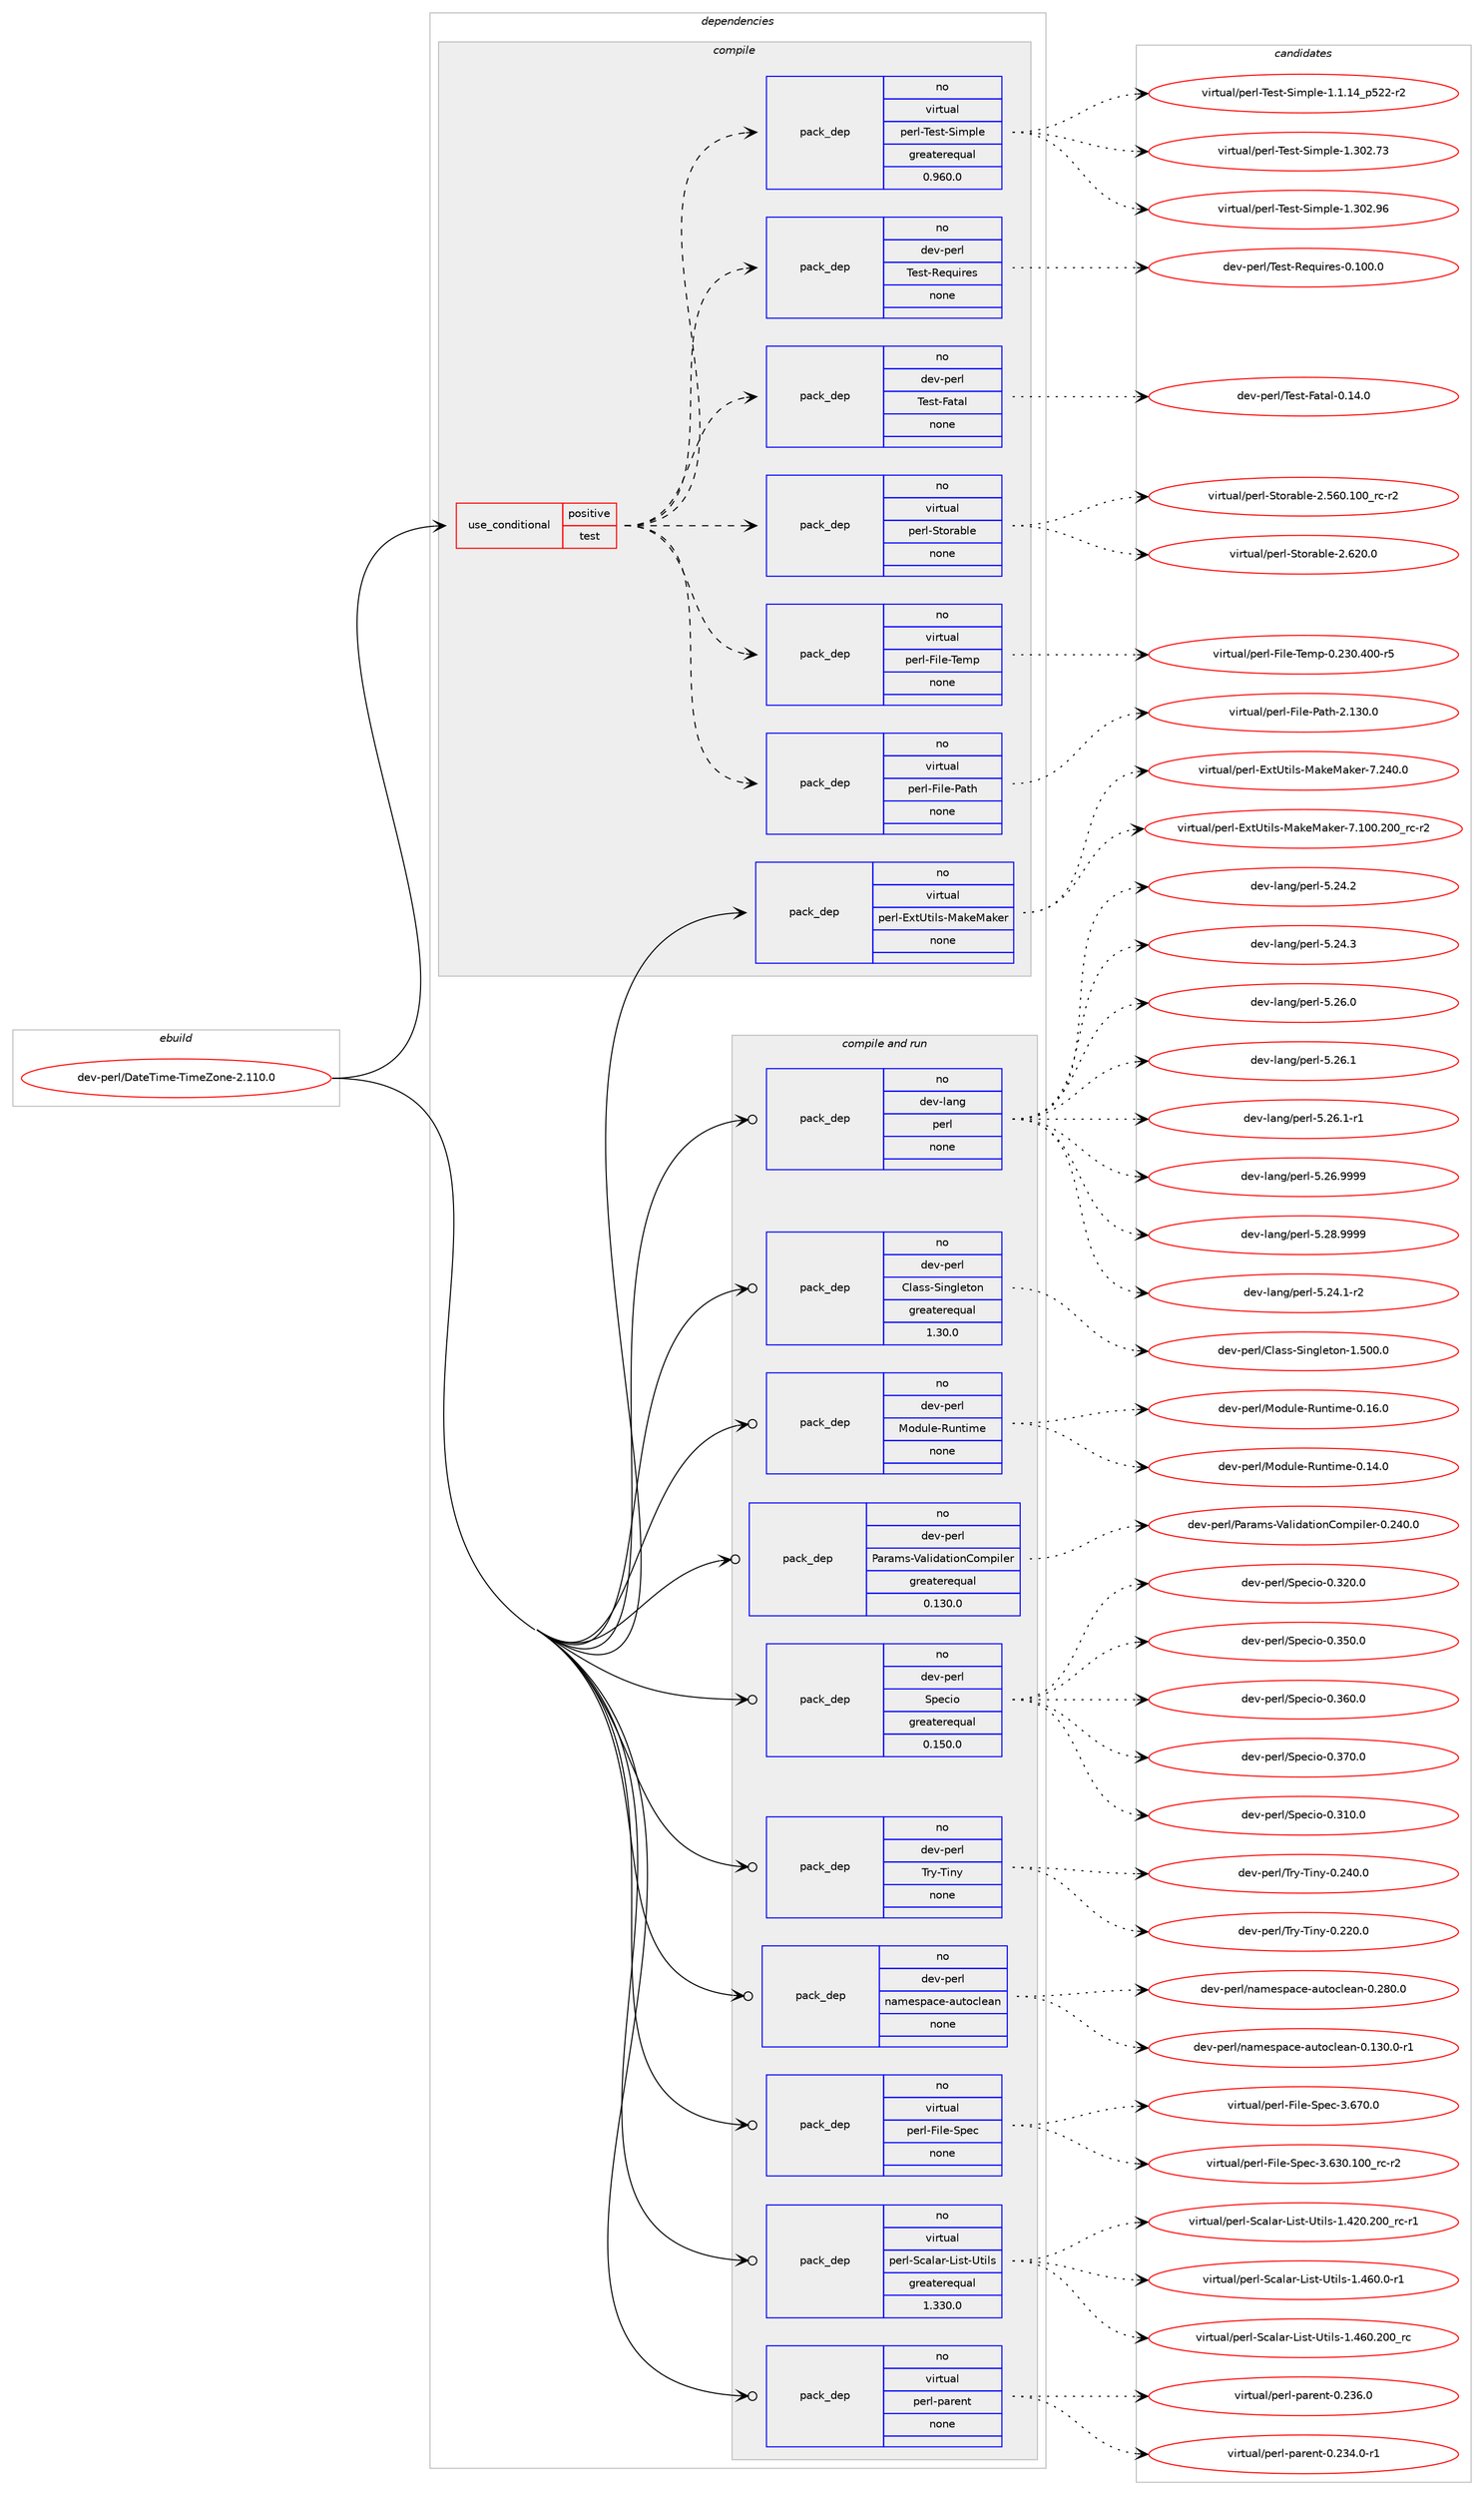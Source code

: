 digraph prolog {

# *************
# Graph options
# *************

newrank=true;
concentrate=true;
compound=true;
graph [rankdir=LR,fontname=Helvetica,fontsize=10,ranksep=1.5];#, ranksep=2.5, nodesep=0.2];
edge  [arrowhead=vee];
node  [fontname=Helvetica,fontsize=10];

# **********
# The ebuild
# **********

subgraph cluster_leftcol {
color=gray;
rank=same;
label=<<i>ebuild</i>>;
id [label="dev-perl/DateTime-TimeZone-2.110.0", color=red, width=4, href="../dev-perl/DateTime-TimeZone-2.110.0.svg"];
}

# ****************
# The dependencies
# ****************

subgraph cluster_midcol {
color=gray;
label=<<i>dependencies</i>>;
subgraph cluster_compile {
fillcolor="#eeeeee";
style=filled;
label=<<i>compile</i>>;
subgraph cond27060 {
dependency128438 [label=<<TABLE BORDER="0" CELLBORDER="1" CELLSPACING="0" CELLPADDING="4"><TR><TD ROWSPAN="3" CELLPADDING="10">use_conditional</TD></TR><TR><TD>positive</TD></TR><TR><TD>test</TD></TR></TABLE>>, shape=none, color=red];
subgraph pack97710 {
dependency128439 [label=<<TABLE BORDER="0" CELLBORDER="1" CELLSPACING="0" CELLPADDING="4" WIDTH="220"><TR><TD ROWSPAN="6" CELLPADDING="30">pack_dep</TD></TR><TR><TD WIDTH="110">no</TD></TR><TR><TD>virtual</TD></TR><TR><TD>perl-File-Path</TD></TR><TR><TD>none</TD></TR><TR><TD></TD></TR></TABLE>>, shape=none, color=blue];
}
dependency128438:e -> dependency128439:w [weight=20,style="dashed",arrowhead="vee"];
subgraph pack97711 {
dependency128440 [label=<<TABLE BORDER="0" CELLBORDER="1" CELLSPACING="0" CELLPADDING="4" WIDTH="220"><TR><TD ROWSPAN="6" CELLPADDING="30">pack_dep</TD></TR><TR><TD WIDTH="110">no</TD></TR><TR><TD>virtual</TD></TR><TR><TD>perl-File-Temp</TD></TR><TR><TD>none</TD></TR><TR><TD></TD></TR></TABLE>>, shape=none, color=blue];
}
dependency128438:e -> dependency128440:w [weight=20,style="dashed",arrowhead="vee"];
subgraph pack97712 {
dependency128441 [label=<<TABLE BORDER="0" CELLBORDER="1" CELLSPACING="0" CELLPADDING="4" WIDTH="220"><TR><TD ROWSPAN="6" CELLPADDING="30">pack_dep</TD></TR><TR><TD WIDTH="110">no</TD></TR><TR><TD>virtual</TD></TR><TR><TD>perl-Storable</TD></TR><TR><TD>none</TD></TR><TR><TD></TD></TR></TABLE>>, shape=none, color=blue];
}
dependency128438:e -> dependency128441:w [weight=20,style="dashed",arrowhead="vee"];
subgraph pack97713 {
dependency128442 [label=<<TABLE BORDER="0" CELLBORDER="1" CELLSPACING="0" CELLPADDING="4" WIDTH="220"><TR><TD ROWSPAN="6" CELLPADDING="30">pack_dep</TD></TR><TR><TD WIDTH="110">no</TD></TR><TR><TD>dev-perl</TD></TR><TR><TD>Test-Fatal</TD></TR><TR><TD>none</TD></TR><TR><TD></TD></TR></TABLE>>, shape=none, color=blue];
}
dependency128438:e -> dependency128442:w [weight=20,style="dashed",arrowhead="vee"];
subgraph pack97714 {
dependency128443 [label=<<TABLE BORDER="0" CELLBORDER="1" CELLSPACING="0" CELLPADDING="4" WIDTH="220"><TR><TD ROWSPAN="6" CELLPADDING="30">pack_dep</TD></TR><TR><TD WIDTH="110">no</TD></TR><TR><TD>dev-perl</TD></TR><TR><TD>Test-Requires</TD></TR><TR><TD>none</TD></TR><TR><TD></TD></TR></TABLE>>, shape=none, color=blue];
}
dependency128438:e -> dependency128443:w [weight=20,style="dashed",arrowhead="vee"];
subgraph pack97715 {
dependency128444 [label=<<TABLE BORDER="0" CELLBORDER="1" CELLSPACING="0" CELLPADDING="4" WIDTH="220"><TR><TD ROWSPAN="6" CELLPADDING="30">pack_dep</TD></TR><TR><TD WIDTH="110">no</TD></TR><TR><TD>virtual</TD></TR><TR><TD>perl-Test-Simple</TD></TR><TR><TD>greaterequal</TD></TR><TR><TD>0.960.0</TD></TR></TABLE>>, shape=none, color=blue];
}
dependency128438:e -> dependency128444:w [weight=20,style="dashed",arrowhead="vee"];
}
id:e -> dependency128438:w [weight=20,style="solid",arrowhead="vee"];
subgraph pack97716 {
dependency128445 [label=<<TABLE BORDER="0" CELLBORDER="1" CELLSPACING="0" CELLPADDING="4" WIDTH="220"><TR><TD ROWSPAN="6" CELLPADDING="30">pack_dep</TD></TR><TR><TD WIDTH="110">no</TD></TR><TR><TD>virtual</TD></TR><TR><TD>perl-ExtUtils-MakeMaker</TD></TR><TR><TD>none</TD></TR><TR><TD></TD></TR></TABLE>>, shape=none, color=blue];
}
id:e -> dependency128445:w [weight=20,style="solid",arrowhead="vee"];
}
subgraph cluster_compileandrun {
fillcolor="#eeeeee";
style=filled;
label=<<i>compile and run</i>>;
subgraph pack97717 {
dependency128446 [label=<<TABLE BORDER="0" CELLBORDER="1" CELLSPACING="0" CELLPADDING="4" WIDTH="220"><TR><TD ROWSPAN="6" CELLPADDING="30">pack_dep</TD></TR><TR><TD WIDTH="110">no</TD></TR><TR><TD>dev-lang</TD></TR><TR><TD>perl</TD></TR><TR><TD>none</TD></TR><TR><TD></TD></TR></TABLE>>, shape=none, color=blue];
}
id:e -> dependency128446:w [weight=20,style="solid",arrowhead="odotvee"];
subgraph pack97718 {
dependency128447 [label=<<TABLE BORDER="0" CELLBORDER="1" CELLSPACING="0" CELLPADDING="4" WIDTH="220"><TR><TD ROWSPAN="6" CELLPADDING="30">pack_dep</TD></TR><TR><TD WIDTH="110">no</TD></TR><TR><TD>dev-perl</TD></TR><TR><TD>Class-Singleton</TD></TR><TR><TD>greaterequal</TD></TR><TR><TD>1.30.0</TD></TR></TABLE>>, shape=none, color=blue];
}
id:e -> dependency128447:w [weight=20,style="solid",arrowhead="odotvee"];
subgraph pack97719 {
dependency128448 [label=<<TABLE BORDER="0" CELLBORDER="1" CELLSPACING="0" CELLPADDING="4" WIDTH="220"><TR><TD ROWSPAN="6" CELLPADDING="30">pack_dep</TD></TR><TR><TD WIDTH="110">no</TD></TR><TR><TD>dev-perl</TD></TR><TR><TD>Module-Runtime</TD></TR><TR><TD>none</TD></TR><TR><TD></TD></TR></TABLE>>, shape=none, color=blue];
}
id:e -> dependency128448:w [weight=20,style="solid",arrowhead="odotvee"];
subgraph pack97720 {
dependency128449 [label=<<TABLE BORDER="0" CELLBORDER="1" CELLSPACING="0" CELLPADDING="4" WIDTH="220"><TR><TD ROWSPAN="6" CELLPADDING="30">pack_dep</TD></TR><TR><TD WIDTH="110">no</TD></TR><TR><TD>dev-perl</TD></TR><TR><TD>Params-ValidationCompiler</TD></TR><TR><TD>greaterequal</TD></TR><TR><TD>0.130.0</TD></TR></TABLE>>, shape=none, color=blue];
}
id:e -> dependency128449:w [weight=20,style="solid",arrowhead="odotvee"];
subgraph pack97721 {
dependency128450 [label=<<TABLE BORDER="0" CELLBORDER="1" CELLSPACING="0" CELLPADDING="4" WIDTH="220"><TR><TD ROWSPAN="6" CELLPADDING="30">pack_dep</TD></TR><TR><TD WIDTH="110">no</TD></TR><TR><TD>dev-perl</TD></TR><TR><TD>Specio</TD></TR><TR><TD>greaterequal</TD></TR><TR><TD>0.150.0</TD></TR></TABLE>>, shape=none, color=blue];
}
id:e -> dependency128450:w [weight=20,style="solid",arrowhead="odotvee"];
subgraph pack97722 {
dependency128451 [label=<<TABLE BORDER="0" CELLBORDER="1" CELLSPACING="0" CELLPADDING="4" WIDTH="220"><TR><TD ROWSPAN="6" CELLPADDING="30">pack_dep</TD></TR><TR><TD WIDTH="110">no</TD></TR><TR><TD>dev-perl</TD></TR><TR><TD>Try-Tiny</TD></TR><TR><TD>none</TD></TR><TR><TD></TD></TR></TABLE>>, shape=none, color=blue];
}
id:e -> dependency128451:w [weight=20,style="solid",arrowhead="odotvee"];
subgraph pack97723 {
dependency128452 [label=<<TABLE BORDER="0" CELLBORDER="1" CELLSPACING="0" CELLPADDING="4" WIDTH="220"><TR><TD ROWSPAN="6" CELLPADDING="30">pack_dep</TD></TR><TR><TD WIDTH="110">no</TD></TR><TR><TD>dev-perl</TD></TR><TR><TD>namespace-autoclean</TD></TR><TR><TD>none</TD></TR><TR><TD></TD></TR></TABLE>>, shape=none, color=blue];
}
id:e -> dependency128452:w [weight=20,style="solid",arrowhead="odotvee"];
subgraph pack97724 {
dependency128453 [label=<<TABLE BORDER="0" CELLBORDER="1" CELLSPACING="0" CELLPADDING="4" WIDTH="220"><TR><TD ROWSPAN="6" CELLPADDING="30">pack_dep</TD></TR><TR><TD WIDTH="110">no</TD></TR><TR><TD>virtual</TD></TR><TR><TD>perl-File-Spec</TD></TR><TR><TD>none</TD></TR><TR><TD></TD></TR></TABLE>>, shape=none, color=blue];
}
id:e -> dependency128453:w [weight=20,style="solid",arrowhead="odotvee"];
subgraph pack97725 {
dependency128454 [label=<<TABLE BORDER="0" CELLBORDER="1" CELLSPACING="0" CELLPADDING="4" WIDTH="220"><TR><TD ROWSPAN="6" CELLPADDING="30">pack_dep</TD></TR><TR><TD WIDTH="110">no</TD></TR><TR><TD>virtual</TD></TR><TR><TD>perl-Scalar-List-Utils</TD></TR><TR><TD>greaterequal</TD></TR><TR><TD>1.330.0</TD></TR></TABLE>>, shape=none, color=blue];
}
id:e -> dependency128454:w [weight=20,style="solid",arrowhead="odotvee"];
subgraph pack97726 {
dependency128455 [label=<<TABLE BORDER="0" CELLBORDER="1" CELLSPACING="0" CELLPADDING="4" WIDTH="220"><TR><TD ROWSPAN="6" CELLPADDING="30">pack_dep</TD></TR><TR><TD WIDTH="110">no</TD></TR><TR><TD>virtual</TD></TR><TR><TD>perl-parent</TD></TR><TR><TD>none</TD></TR><TR><TD></TD></TR></TABLE>>, shape=none, color=blue];
}
id:e -> dependency128455:w [weight=20,style="solid",arrowhead="odotvee"];
}
subgraph cluster_run {
fillcolor="#eeeeee";
style=filled;
label=<<i>run</i>>;
}
}

# **************
# The candidates
# **************

subgraph cluster_choices {
rank=same;
color=gray;
label=<<i>candidates</i>>;

subgraph choice97710 {
color=black;
nodesep=1;
choice118105114116117971084711210111410845701051081014580971161044550464951484648 [label="virtual/perl-File-Path-2.130.0", color=red, width=4,href="../virtual/perl-File-Path-2.130.0.svg"];
dependency128439:e -> choice118105114116117971084711210111410845701051081014580971161044550464951484648:w [style=dotted,weight="100"];
}
subgraph choice97711 {
color=black;
nodesep=1;
choice118105114116117971084711210111410845701051081014584101109112454846505148465248484511453 [label="virtual/perl-File-Temp-0.230.400-r5", color=red, width=4,href="../virtual/perl-File-Temp-0.230.400-r5.svg"];
dependency128440:e -> choice118105114116117971084711210111410845701051081014584101109112454846505148465248484511453:w [style=dotted,weight="100"];
}
subgraph choice97712 {
color=black;
nodesep=1;
choice1181051141161179710847112101114108458311611111497981081014550465354484649484895114994511450 [label="virtual/perl-Storable-2.560.100_rc-r2", color=red, width=4,href="../virtual/perl-Storable-2.560.100_rc-r2.svg"];
choice1181051141161179710847112101114108458311611111497981081014550465450484648 [label="virtual/perl-Storable-2.620.0", color=red, width=4,href="../virtual/perl-Storable-2.620.0.svg"];
dependency128441:e -> choice1181051141161179710847112101114108458311611111497981081014550465354484649484895114994511450:w [style=dotted,weight="100"];
dependency128441:e -> choice1181051141161179710847112101114108458311611111497981081014550465450484648:w [style=dotted,weight="100"];
}
subgraph choice97713 {
color=black;
nodesep=1;
choice1001011184511210111410847841011151164570971169710845484649524648 [label="dev-perl/Test-Fatal-0.14.0", color=red, width=4,href="../dev-perl/Test-Fatal-0.14.0.svg"];
dependency128442:e -> choice1001011184511210111410847841011151164570971169710845484649524648:w [style=dotted,weight="100"];
}
subgraph choice97714 {
color=black;
nodesep=1;
choice10010111845112101114108478410111511645821011131171051141011154548464948484648 [label="dev-perl/Test-Requires-0.100.0", color=red, width=4,href="../dev-perl/Test-Requires-0.100.0.svg"];
dependency128443:e -> choice10010111845112101114108478410111511645821011131171051141011154548464948484648:w [style=dotted,weight="100"];
}
subgraph choice97715 {
color=black;
nodesep=1;
choice11810511411611797108471121011141084584101115116458310510911210810145494649464952951125350504511450 [label="virtual/perl-Test-Simple-1.1.14_p522-r2", color=red, width=4,href="../virtual/perl-Test-Simple-1.1.14_p522-r2.svg"];
choice118105114116117971084711210111410845841011151164583105109112108101454946514850465551 [label="virtual/perl-Test-Simple-1.302.73", color=red, width=4,href="../virtual/perl-Test-Simple-1.302.73.svg"];
choice118105114116117971084711210111410845841011151164583105109112108101454946514850465754 [label="virtual/perl-Test-Simple-1.302.96", color=red, width=4,href="../virtual/perl-Test-Simple-1.302.96.svg"];
dependency128444:e -> choice11810511411611797108471121011141084584101115116458310510911210810145494649464952951125350504511450:w [style=dotted,weight="100"];
dependency128444:e -> choice118105114116117971084711210111410845841011151164583105109112108101454946514850465551:w [style=dotted,weight="100"];
dependency128444:e -> choice118105114116117971084711210111410845841011151164583105109112108101454946514850465754:w [style=dotted,weight="100"];
}
subgraph choice97716 {
color=black;
nodesep=1;
choice118105114116117971084711210111410845691201168511610510811545779710710177971071011144555464948484650484895114994511450 [label="virtual/perl-ExtUtils-MakeMaker-7.100.200_rc-r2", color=red, width=4,href="../virtual/perl-ExtUtils-MakeMaker-7.100.200_rc-r2.svg"];
choice118105114116117971084711210111410845691201168511610510811545779710710177971071011144555465052484648 [label="virtual/perl-ExtUtils-MakeMaker-7.240.0", color=red, width=4,href="../virtual/perl-ExtUtils-MakeMaker-7.240.0.svg"];
dependency128445:e -> choice118105114116117971084711210111410845691201168511610510811545779710710177971071011144555464948484650484895114994511450:w [style=dotted,weight="100"];
dependency128445:e -> choice118105114116117971084711210111410845691201168511610510811545779710710177971071011144555465052484648:w [style=dotted,weight="100"];
}
subgraph choice97717 {
color=black;
nodesep=1;
choice100101118451089711010347112101114108455346505246494511450 [label="dev-lang/perl-5.24.1-r2", color=red, width=4,href="../dev-lang/perl-5.24.1-r2.svg"];
choice10010111845108971101034711210111410845534650524650 [label="dev-lang/perl-5.24.2", color=red, width=4,href="../dev-lang/perl-5.24.2.svg"];
choice10010111845108971101034711210111410845534650524651 [label="dev-lang/perl-5.24.3", color=red, width=4,href="../dev-lang/perl-5.24.3.svg"];
choice10010111845108971101034711210111410845534650544648 [label="dev-lang/perl-5.26.0", color=red, width=4,href="../dev-lang/perl-5.26.0.svg"];
choice10010111845108971101034711210111410845534650544649 [label="dev-lang/perl-5.26.1", color=red, width=4,href="../dev-lang/perl-5.26.1.svg"];
choice100101118451089711010347112101114108455346505446494511449 [label="dev-lang/perl-5.26.1-r1", color=red, width=4,href="../dev-lang/perl-5.26.1-r1.svg"];
choice10010111845108971101034711210111410845534650544657575757 [label="dev-lang/perl-5.26.9999", color=red, width=4,href="../dev-lang/perl-5.26.9999.svg"];
choice10010111845108971101034711210111410845534650564657575757 [label="dev-lang/perl-5.28.9999", color=red, width=4,href="../dev-lang/perl-5.28.9999.svg"];
dependency128446:e -> choice100101118451089711010347112101114108455346505246494511450:w [style=dotted,weight="100"];
dependency128446:e -> choice10010111845108971101034711210111410845534650524650:w [style=dotted,weight="100"];
dependency128446:e -> choice10010111845108971101034711210111410845534650524651:w [style=dotted,weight="100"];
dependency128446:e -> choice10010111845108971101034711210111410845534650544648:w [style=dotted,weight="100"];
dependency128446:e -> choice10010111845108971101034711210111410845534650544649:w [style=dotted,weight="100"];
dependency128446:e -> choice100101118451089711010347112101114108455346505446494511449:w [style=dotted,weight="100"];
dependency128446:e -> choice10010111845108971101034711210111410845534650544657575757:w [style=dotted,weight="100"];
dependency128446:e -> choice10010111845108971101034711210111410845534650564657575757:w [style=dotted,weight="100"];
}
subgraph choice97718 {
color=black;
nodesep=1;
choice1001011184511210111410847671089711511545831051101031081011161111104549465348484648 [label="dev-perl/Class-Singleton-1.500.0", color=red, width=4,href="../dev-perl/Class-Singleton-1.500.0.svg"];
dependency128447:e -> choice1001011184511210111410847671089711511545831051101031081011161111104549465348484648:w [style=dotted,weight="100"];
}
subgraph choice97719 {
color=black;
nodesep=1;
choice100101118451121011141084777111100117108101458211711011610510910145484649524648 [label="dev-perl/Module-Runtime-0.14.0", color=red, width=4,href="../dev-perl/Module-Runtime-0.14.0.svg"];
choice100101118451121011141084777111100117108101458211711011610510910145484649544648 [label="dev-perl/Module-Runtime-0.16.0", color=red, width=4,href="../dev-perl/Module-Runtime-0.16.0.svg"];
dependency128448:e -> choice100101118451121011141084777111100117108101458211711011610510910145484649524648:w [style=dotted,weight="100"];
dependency128448:e -> choice100101118451121011141084777111100117108101458211711011610510910145484649544648:w [style=dotted,weight="100"];
}
subgraph choice97720 {
color=black;
nodesep=1;
choice100101118451121011141084780971149710911545869710810510097116105111110671111091121051081011144548465052484648 [label="dev-perl/Params-ValidationCompiler-0.240.0", color=red, width=4,href="../dev-perl/Params-ValidationCompiler-0.240.0.svg"];
dependency128449:e -> choice100101118451121011141084780971149710911545869710810510097116105111110671111091121051081011144548465052484648:w [style=dotted,weight="100"];
}
subgraph choice97721 {
color=black;
nodesep=1;
choice100101118451121011141084783112101991051114548465149484648 [label="dev-perl/Specio-0.310.0", color=red, width=4,href="../dev-perl/Specio-0.310.0.svg"];
choice100101118451121011141084783112101991051114548465150484648 [label="dev-perl/Specio-0.320.0", color=red, width=4,href="../dev-perl/Specio-0.320.0.svg"];
choice100101118451121011141084783112101991051114548465153484648 [label="dev-perl/Specio-0.350.0", color=red, width=4,href="../dev-perl/Specio-0.350.0.svg"];
choice100101118451121011141084783112101991051114548465154484648 [label="dev-perl/Specio-0.360.0", color=red, width=4,href="../dev-perl/Specio-0.360.0.svg"];
choice100101118451121011141084783112101991051114548465155484648 [label="dev-perl/Specio-0.370.0", color=red, width=4,href="../dev-perl/Specio-0.370.0.svg"];
dependency128450:e -> choice100101118451121011141084783112101991051114548465149484648:w [style=dotted,weight="100"];
dependency128450:e -> choice100101118451121011141084783112101991051114548465150484648:w [style=dotted,weight="100"];
dependency128450:e -> choice100101118451121011141084783112101991051114548465153484648:w [style=dotted,weight="100"];
dependency128450:e -> choice100101118451121011141084783112101991051114548465154484648:w [style=dotted,weight="100"];
dependency128450:e -> choice100101118451121011141084783112101991051114548465155484648:w [style=dotted,weight="100"];
}
subgraph choice97722 {
color=black;
nodesep=1;
choice10010111845112101114108478411412145841051101214548465050484648 [label="dev-perl/Try-Tiny-0.220.0", color=red, width=4,href="../dev-perl/Try-Tiny-0.220.0.svg"];
choice10010111845112101114108478411412145841051101214548465052484648 [label="dev-perl/Try-Tiny-0.240.0", color=red, width=4,href="../dev-perl/Try-Tiny-0.240.0.svg"];
dependency128451:e -> choice10010111845112101114108478411412145841051101214548465050484648:w [style=dotted,weight="100"];
dependency128451:e -> choice10010111845112101114108478411412145841051101214548465052484648:w [style=dotted,weight="100"];
}
subgraph choice97723 {
color=black;
nodesep=1;
choice10010111845112101114108471109710910111511297991014597117116111991081019711045484649514846484511449 [label="dev-perl/namespace-autoclean-0.130.0-r1", color=red, width=4,href="../dev-perl/namespace-autoclean-0.130.0-r1.svg"];
choice1001011184511210111410847110971091011151129799101459711711611199108101971104548465056484648 [label="dev-perl/namespace-autoclean-0.280.0", color=red, width=4,href="../dev-perl/namespace-autoclean-0.280.0.svg"];
dependency128452:e -> choice10010111845112101114108471109710910111511297991014597117116111991081019711045484649514846484511449:w [style=dotted,weight="100"];
dependency128452:e -> choice1001011184511210111410847110971091011151129799101459711711611199108101971104548465056484648:w [style=dotted,weight="100"];
}
subgraph choice97724 {
color=black;
nodesep=1;
choice118105114116117971084711210111410845701051081014583112101994551465451484649484895114994511450 [label="virtual/perl-File-Spec-3.630.100_rc-r2", color=red, width=4,href="../virtual/perl-File-Spec-3.630.100_rc-r2.svg"];
choice118105114116117971084711210111410845701051081014583112101994551465455484648 [label="virtual/perl-File-Spec-3.670.0", color=red, width=4,href="../virtual/perl-File-Spec-3.670.0.svg"];
dependency128453:e -> choice118105114116117971084711210111410845701051081014583112101994551465451484649484895114994511450:w [style=dotted,weight="100"];
dependency128453:e -> choice118105114116117971084711210111410845701051081014583112101994551465455484648:w [style=dotted,weight="100"];
}
subgraph choice97725 {
color=black;
nodesep=1;
choice11810511411611797108471121011141084583999710897114457610511511645851161051081154549465250484650484895114994511449 [label="virtual/perl-Scalar-List-Utils-1.420.200_rc-r1", color=red, width=4,href="../virtual/perl-Scalar-List-Utils-1.420.200_rc-r1.svg"];
choice118105114116117971084711210111410845839997108971144576105115116458511610510811545494652544846484511449 [label="virtual/perl-Scalar-List-Utils-1.460.0-r1", color=red, width=4,href="../virtual/perl-Scalar-List-Utils-1.460.0-r1.svg"];
choice1181051141161179710847112101114108458399971089711445761051151164585116105108115454946525448465048489511499 [label="virtual/perl-Scalar-List-Utils-1.460.200_rc", color=red, width=4,href="../virtual/perl-Scalar-List-Utils-1.460.200_rc.svg"];
dependency128454:e -> choice11810511411611797108471121011141084583999710897114457610511511645851161051081154549465250484650484895114994511449:w [style=dotted,weight="100"];
dependency128454:e -> choice118105114116117971084711210111410845839997108971144576105115116458511610510811545494652544846484511449:w [style=dotted,weight="100"];
dependency128454:e -> choice1181051141161179710847112101114108458399971089711445761051151164585116105108115454946525448465048489511499:w [style=dotted,weight="100"];
}
subgraph choice97726 {
color=black;
nodesep=1;
choice1181051141161179710847112101114108451129711410111011645484650515246484511449 [label="virtual/perl-parent-0.234.0-r1", color=red, width=4,href="../virtual/perl-parent-0.234.0-r1.svg"];
choice118105114116117971084711210111410845112971141011101164548465051544648 [label="virtual/perl-parent-0.236.0", color=red, width=4,href="../virtual/perl-parent-0.236.0.svg"];
dependency128455:e -> choice1181051141161179710847112101114108451129711410111011645484650515246484511449:w [style=dotted,weight="100"];
dependency128455:e -> choice118105114116117971084711210111410845112971141011101164548465051544648:w [style=dotted,weight="100"];
}
}

}
